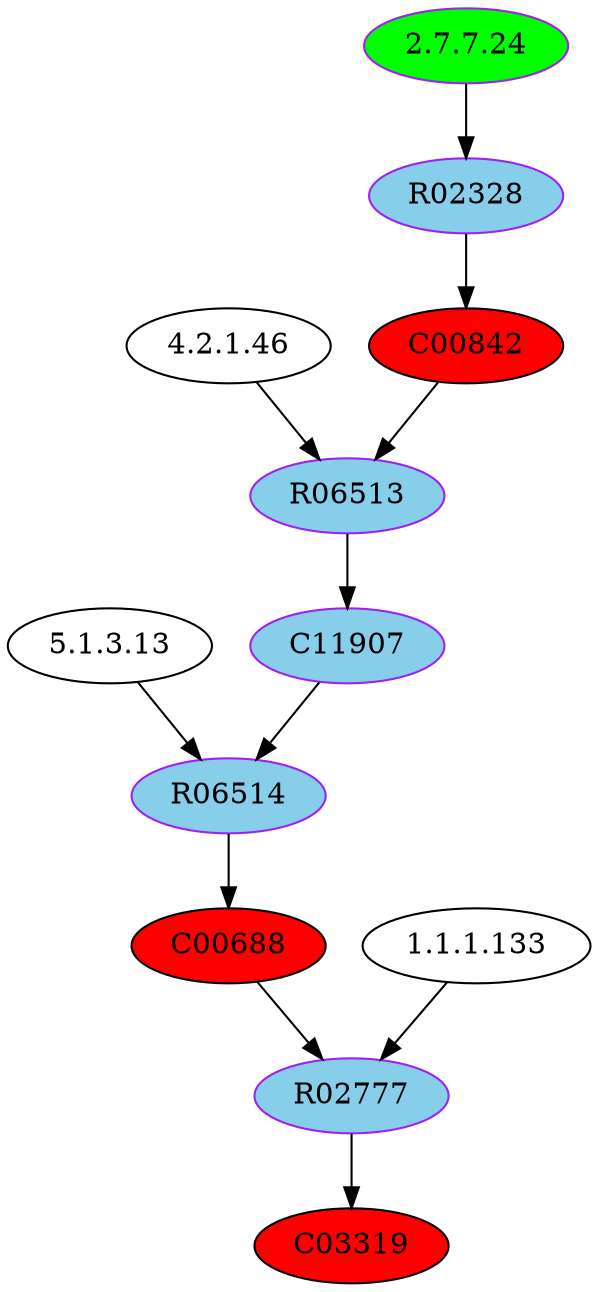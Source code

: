 digraph G {
"5.1.3.13" [type=E];
"2.7.7.24" [color=purple, fillcolor=green, style=filled, type=E];
"1.1.1.133" [type=E];
"4.2.1.46" [type=E];
R02328 [color=purple, fillcolor=skyblue, style=filled, type=R];
R06513 [color=purple, fillcolor=skyblue, style=filled, type=R];
R02777 [color=purple, fillcolor=skyblue, style=filled, type=R];
R06514 [color=purple, fillcolor=skyblue, style=filled, type=R];
C11907 [color=purple, fillcolor=skyblue, style=filled, type=C];
C00842 [fillcolor=red, style=filled, type=C];
C03319 [fillcolor=red, style=filled, type=C];
C00688 [fillcolor=red, style=filled, type=C];
C00688 -> R02777;
R02777 -> C03319;
C11907 -> R06514;
R06514 -> C00688;
C00842 -> R06513;
R06513 -> C11907;
R02328 -> C00842;
"2.7.7.24" -> R02328;
"4.2.1.46" -> R06513;
"1.1.1.133" -> R02777;
"5.1.3.13" -> R06514;
}
